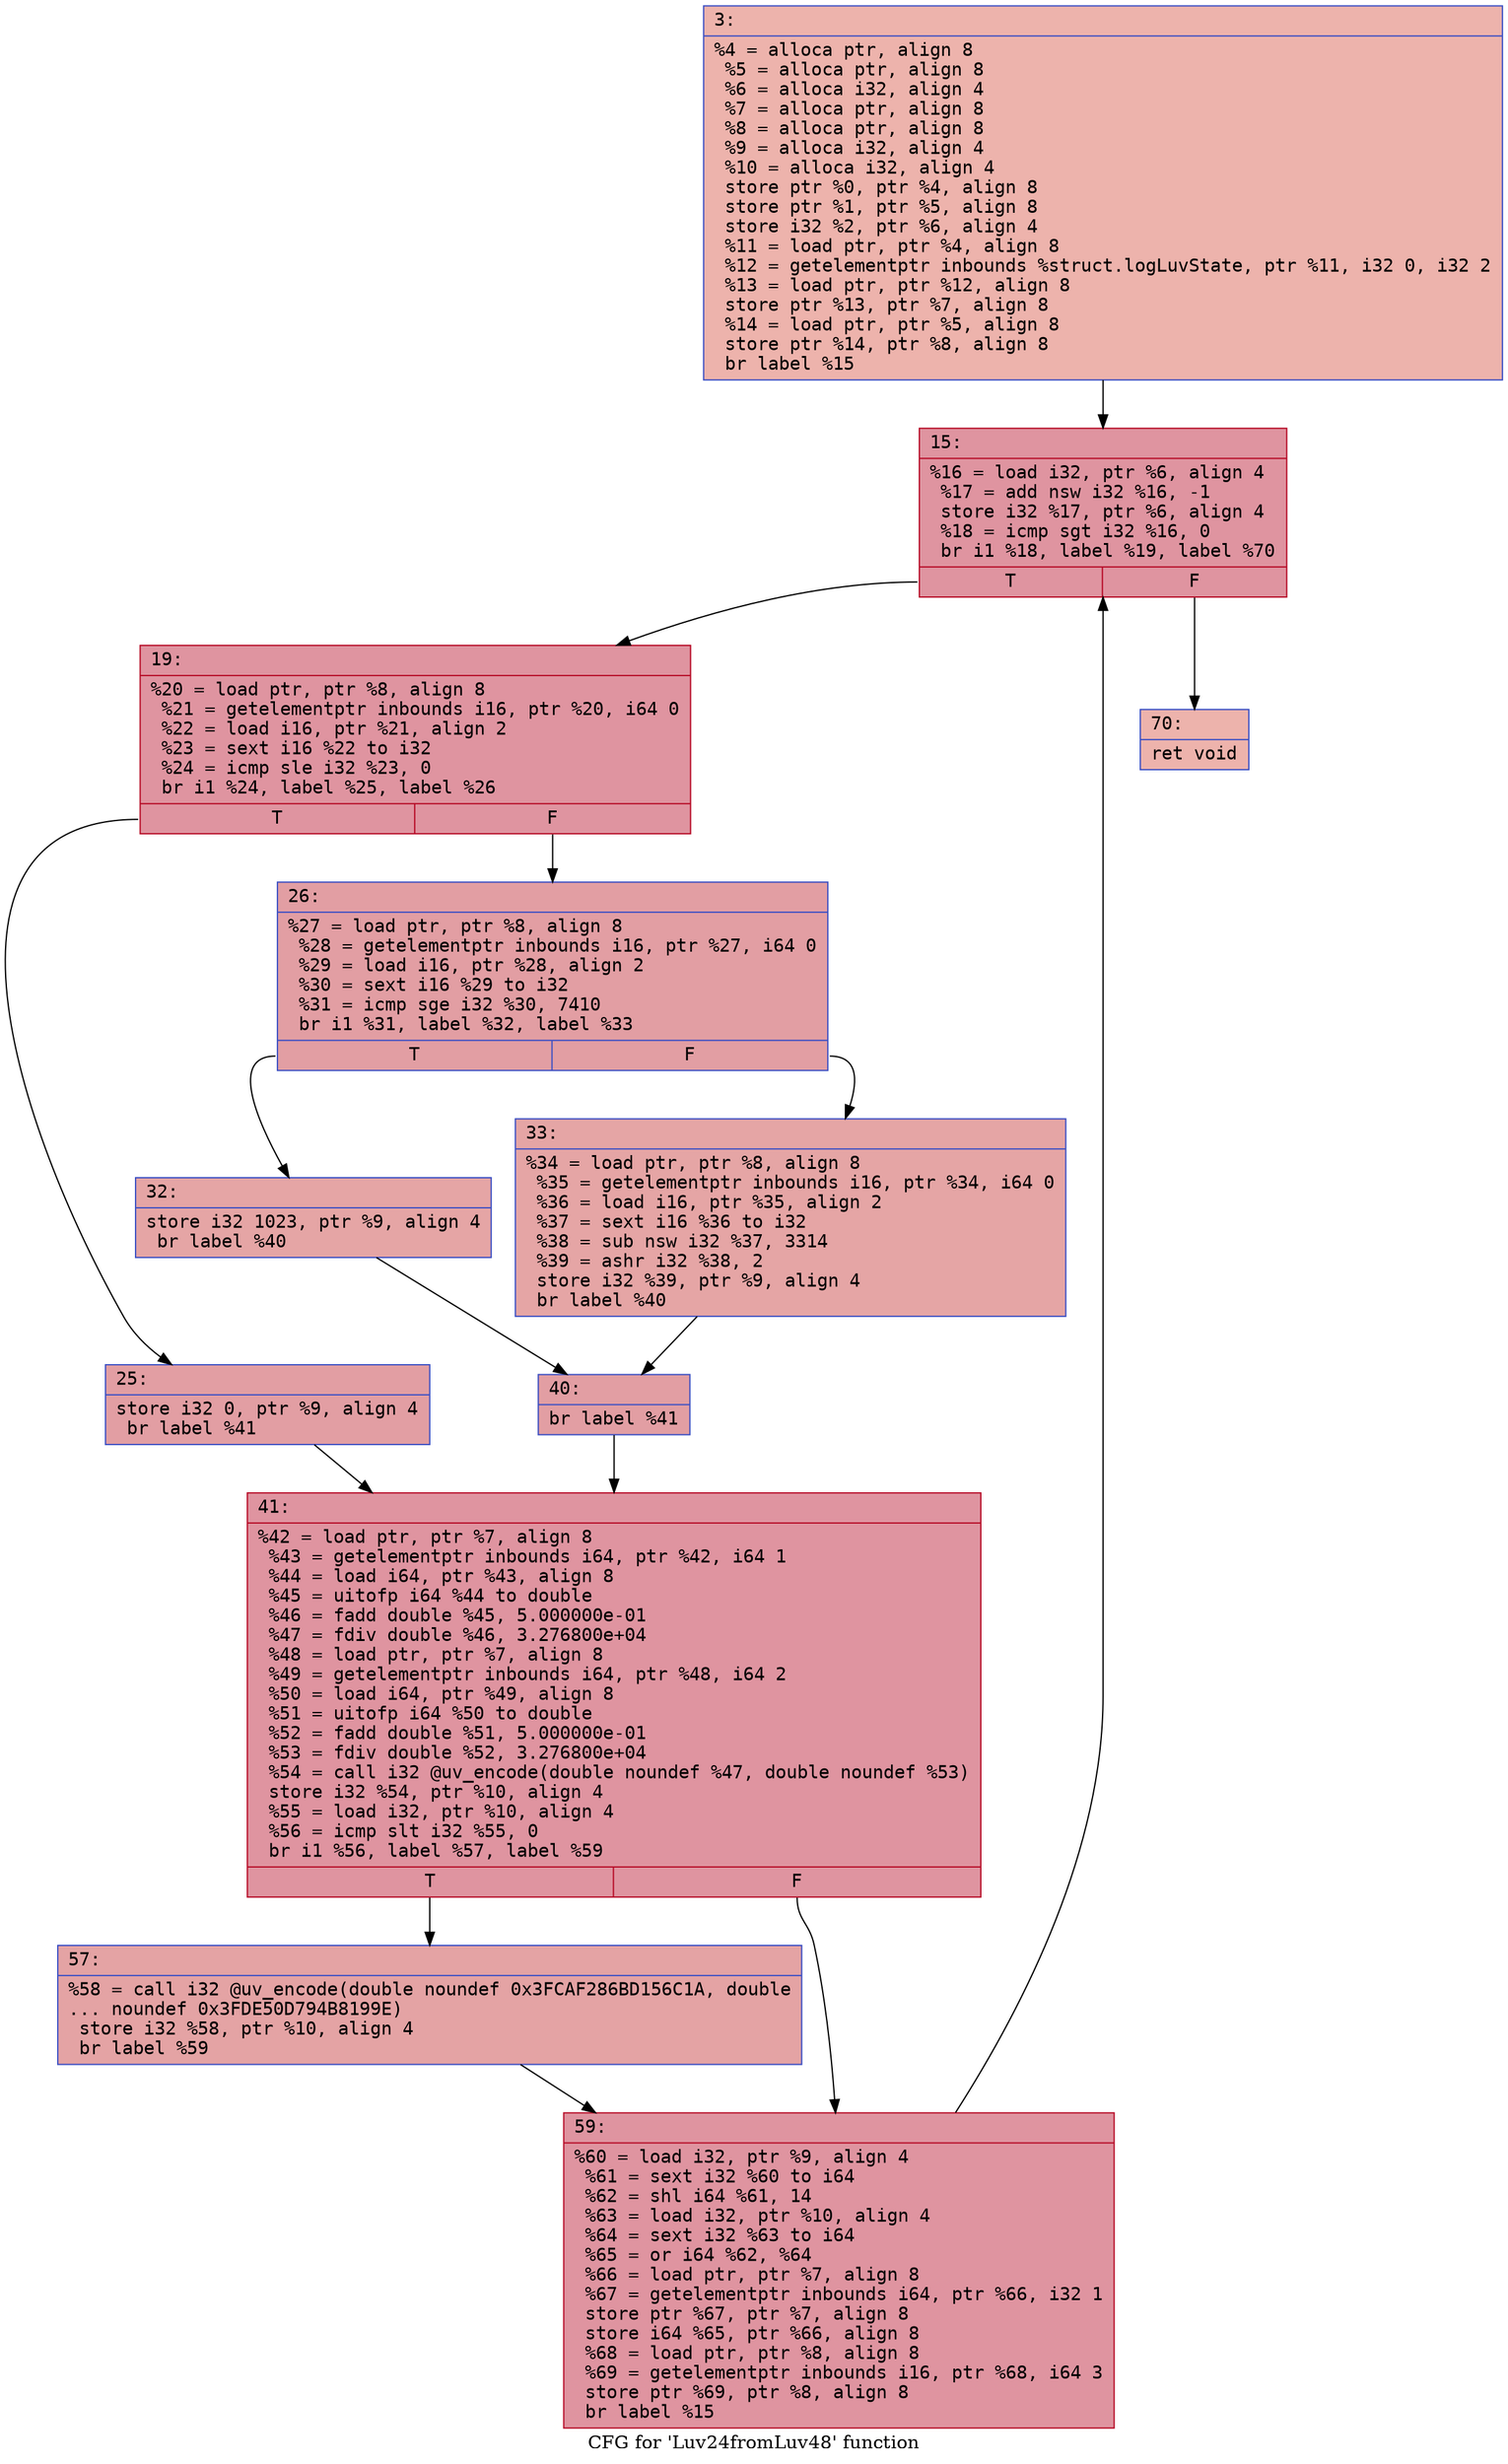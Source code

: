 digraph "CFG for 'Luv24fromLuv48' function" {
	label="CFG for 'Luv24fromLuv48' function";

	Node0x600000635400 [shape=record,color="#3d50c3ff", style=filled, fillcolor="#d6524470" fontname="Courier",label="{3:\l|  %4 = alloca ptr, align 8\l  %5 = alloca ptr, align 8\l  %6 = alloca i32, align 4\l  %7 = alloca ptr, align 8\l  %8 = alloca ptr, align 8\l  %9 = alloca i32, align 4\l  %10 = alloca i32, align 4\l  store ptr %0, ptr %4, align 8\l  store ptr %1, ptr %5, align 8\l  store i32 %2, ptr %6, align 4\l  %11 = load ptr, ptr %4, align 8\l  %12 = getelementptr inbounds %struct.logLuvState, ptr %11, i32 0, i32 2\l  %13 = load ptr, ptr %12, align 8\l  store ptr %13, ptr %7, align 8\l  %14 = load ptr, ptr %5, align 8\l  store ptr %14, ptr %8, align 8\l  br label %15\l}"];
	Node0x600000635400 -> Node0x600000635450[tooltip="3 -> 15\nProbability 100.00%" ];
	Node0x600000635450 [shape=record,color="#b70d28ff", style=filled, fillcolor="#b70d2870" fontname="Courier",label="{15:\l|  %16 = load i32, ptr %6, align 4\l  %17 = add nsw i32 %16, -1\l  store i32 %17, ptr %6, align 4\l  %18 = icmp sgt i32 %16, 0\l  br i1 %18, label %19, label %70\l|{<s0>T|<s1>F}}"];
	Node0x600000635450:s0 -> Node0x6000006354a0[tooltip="15 -> 19\nProbability 96.88%" ];
	Node0x600000635450:s1 -> Node0x600000635770[tooltip="15 -> 70\nProbability 3.12%" ];
	Node0x6000006354a0 [shape=record,color="#b70d28ff", style=filled, fillcolor="#b70d2870" fontname="Courier",label="{19:\l|  %20 = load ptr, ptr %8, align 8\l  %21 = getelementptr inbounds i16, ptr %20, i64 0\l  %22 = load i16, ptr %21, align 2\l  %23 = sext i16 %22 to i32\l  %24 = icmp sle i32 %23, 0\l  br i1 %24, label %25, label %26\l|{<s0>T|<s1>F}}"];
	Node0x6000006354a0:s0 -> Node0x6000006354f0[tooltip="19 -> 25\nProbability 50.00%" ];
	Node0x6000006354a0:s1 -> Node0x600000635540[tooltip="19 -> 26\nProbability 50.00%" ];
	Node0x6000006354f0 [shape=record,color="#3d50c3ff", style=filled, fillcolor="#be242e70" fontname="Courier",label="{25:\l|  store i32 0, ptr %9, align 4\l  br label %41\l}"];
	Node0x6000006354f0 -> Node0x600000635680[tooltip="25 -> 41\nProbability 100.00%" ];
	Node0x600000635540 [shape=record,color="#3d50c3ff", style=filled, fillcolor="#be242e70" fontname="Courier",label="{26:\l|  %27 = load ptr, ptr %8, align 8\l  %28 = getelementptr inbounds i16, ptr %27, i64 0\l  %29 = load i16, ptr %28, align 2\l  %30 = sext i16 %29 to i32\l  %31 = icmp sge i32 %30, 7410\l  br i1 %31, label %32, label %33\l|{<s0>T|<s1>F}}"];
	Node0x600000635540:s0 -> Node0x600000635590[tooltip="26 -> 32\nProbability 50.00%" ];
	Node0x600000635540:s1 -> Node0x6000006355e0[tooltip="26 -> 33\nProbability 50.00%" ];
	Node0x600000635590 [shape=record,color="#3d50c3ff", style=filled, fillcolor="#c5333470" fontname="Courier",label="{32:\l|  store i32 1023, ptr %9, align 4\l  br label %40\l}"];
	Node0x600000635590 -> Node0x600000635630[tooltip="32 -> 40\nProbability 100.00%" ];
	Node0x6000006355e0 [shape=record,color="#3d50c3ff", style=filled, fillcolor="#c5333470" fontname="Courier",label="{33:\l|  %34 = load ptr, ptr %8, align 8\l  %35 = getelementptr inbounds i16, ptr %34, i64 0\l  %36 = load i16, ptr %35, align 2\l  %37 = sext i16 %36 to i32\l  %38 = sub nsw i32 %37, 3314\l  %39 = ashr i32 %38, 2\l  store i32 %39, ptr %9, align 4\l  br label %40\l}"];
	Node0x6000006355e0 -> Node0x600000635630[tooltip="33 -> 40\nProbability 100.00%" ];
	Node0x600000635630 [shape=record,color="#3d50c3ff", style=filled, fillcolor="#be242e70" fontname="Courier",label="{40:\l|  br label %41\l}"];
	Node0x600000635630 -> Node0x600000635680[tooltip="40 -> 41\nProbability 100.00%" ];
	Node0x600000635680 [shape=record,color="#b70d28ff", style=filled, fillcolor="#b70d2870" fontname="Courier",label="{41:\l|  %42 = load ptr, ptr %7, align 8\l  %43 = getelementptr inbounds i64, ptr %42, i64 1\l  %44 = load i64, ptr %43, align 8\l  %45 = uitofp i64 %44 to double\l  %46 = fadd double %45, 5.000000e-01\l  %47 = fdiv double %46, 3.276800e+04\l  %48 = load ptr, ptr %7, align 8\l  %49 = getelementptr inbounds i64, ptr %48, i64 2\l  %50 = load i64, ptr %49, align 8\l  %51 = uitofp i64 %50 to double\l  %52 = fadd double %51, 5.000000e-01\l  %53 = fdiv double %52, 3.276800e+04\l  %54 = call i32 @uv_encode(double noundef %47, double noundef %53)\l  store i32 %54, ptr %10, align 4\l  %55 = load i32, ptr %10, align 4\l  %56 = icmp slt i32 %55, 0\l  br i1 %56, label %57, label %59\l|{<s0>T|<s1>F}}"];
	Node0x600000635680:s0 -> Node0x6000006356d0[tooltip="41 -> 57\nProbability 37.50%" ];
	Node0x600000635680:s1 -> Node0x600000635720[tooltip="41 -> 59\nProbability 62.50%" ];
	Node0x6000006356d0 [shape=record,color="#3d50c3ff", style=filled, fillcolor="#c32e3170" fontname="Courier",label="{57:\l|  %58 = call i32 @uv_encode(double noundef 0x3FCAF286BD156C1A, double\l... noundef 0x3FDE50D794B8199E)\l  store i32 %58, ptr %10, align 4\l  br label %59\l}"];
	Node0x6000006356d0 -> Node0x600000635720[tooltip="57 -> 59\nProbability 100.00%" ];
	Node0x600000635720 [shape=record,color="#b70d28ff", style=filled, fillcolor="#b70d2870" fontname="Courier",label="{59:\l|  %60 = load i32, ptr %9, align 4\l  %61 = sext i32 %60 to i64\l  %62 = shl i64 %61, 14\l  %63 = load i32, ptr %10, align 4\l  %64 = sext i32 %63 to i64\l  %65 = or i64 %62, %64\l  %66 = load ptr, ptr %7, align 8\l  %67 = getelementptr inbounds i64, ptr %66, i32 1\l  store ptr %67, ptr %7, align 8\l  store i64 %65, ptr %66, align 8\l  %68 = load ptr, ptr %8, align 8\l  %69 = getelementptr inbounds i16, ptr %68, i64 3\l  store ptr %69, ptr %8, align 8\l  br label %15\l}"];
	Node0x600000635720 -> Node0x600000635450[tooltip="59 -> 15\nProbability 100.00%" ];
	Node0x600000635770 [shape=record,color="#3d50c3ff", style=filled, fillcolor="#d6524470" fontname="Courier",label="{70:\l|  ret void\l}"];
}
